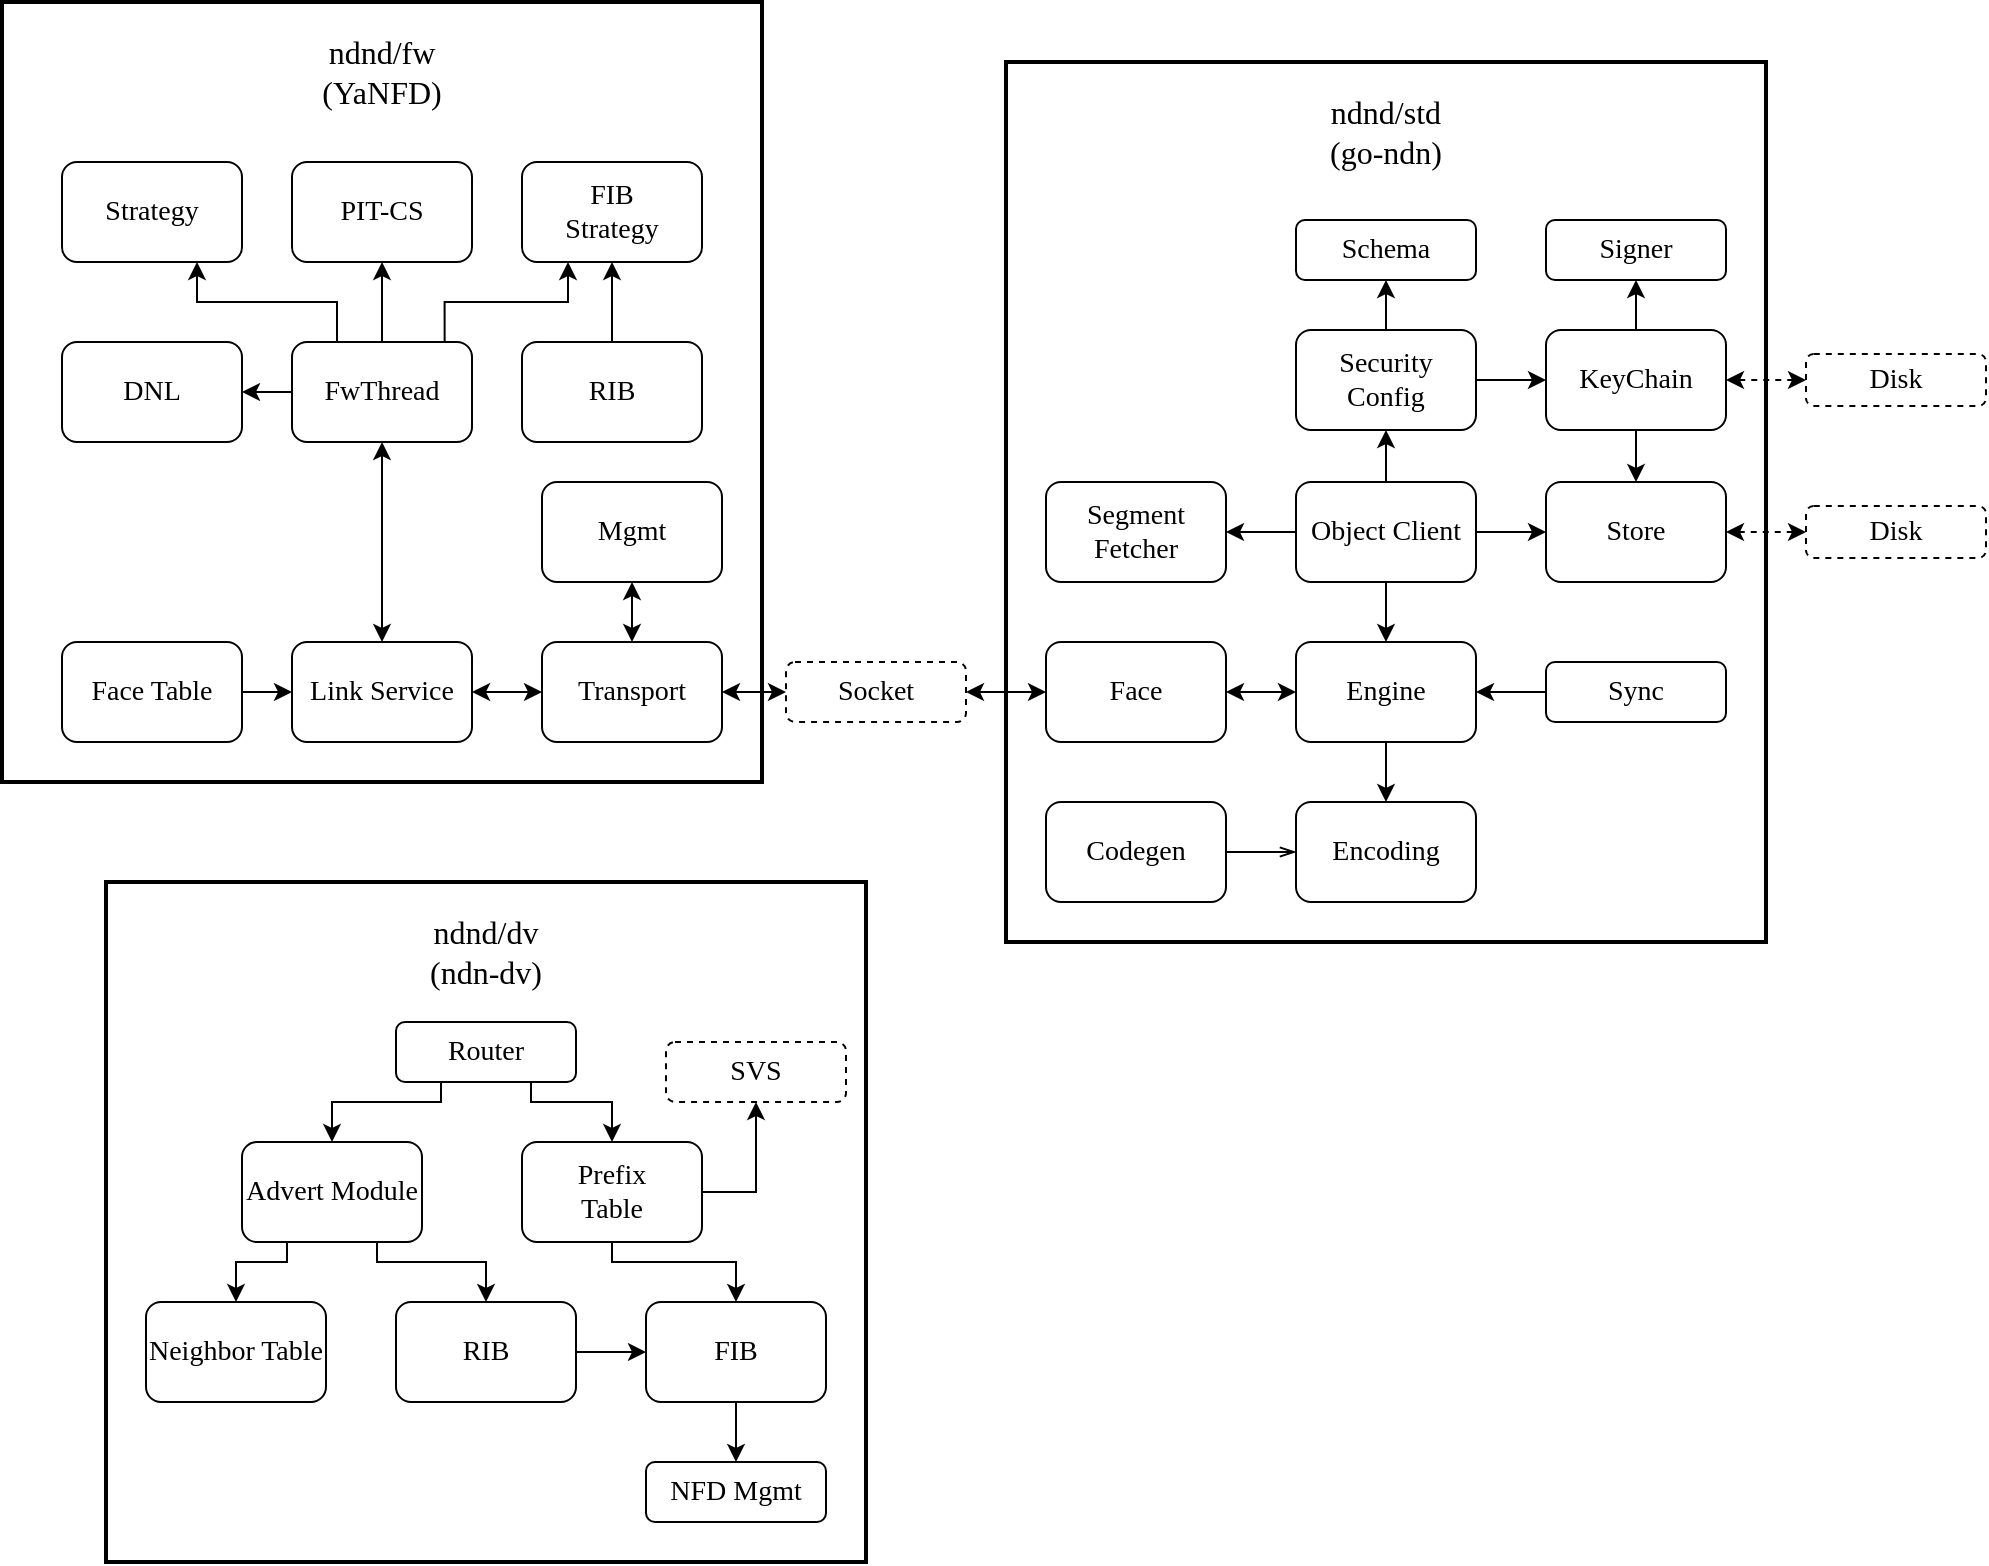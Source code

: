 <mxfile version="24.7.17">
  <diagram name="Page-1" id="TelKyrBzM3PrauyLpPAY">
    <mxGraphModel dx="1909" dy="1013" grid="1" gridSize="10" guides="1" tooltips="1" connect="1" arrows="1" fold="1" page="1" pageScale="1" pageWidth="1200" pageHeight="1600" math="0" shadow="0">
      <root>
        <mxCell id="0" />
        <mxCell id="1" parent="0" />
        <mxCell id="5n5OQ8SywGJV4VV76sb7-5" value="" style="rounded=0;whiteSpace=wrap;html=1;fillColor=none;strokeWidth=2;" vertex="1" parent="1">
          <mxGeometry x="642" y="190" width="380" height="440" as="geometry" />
        </mxCell>
        <mxCell id="5n5OQ8SywGJV4VV76sb7-39" style="edgeStyle=orthogonalEdgeStyle;rounded=0;orthogonalLoop=1;jettySize=auto;html=1;exitX=0;exitY=0.5;exitDx=0;exitDy=0;entryX=1;entryY=0.5;entryDx=0;entryDy=0;startArrow=classic;startFill=1;" edge="1" parent="1" source="5n5OQ8SywGJV4VV76sb7-2" target="5n5OQ8SywGJV4VV76sb7-9">
          <mxGeometry relative="1" as="geometry" />
        </mxCell>
        <mxCell id="5n5OQ8SywGJV4VV76sb7-63" style="edgeStyle=orthogonalEdgeStyle;rounded=0;orthogonalLoop=1;jettySize=auto;html=1;exitX=0.5;exitY=1;exitDx=0;exitDy=0;entryX=0.5;entryY=0;entryDx=0;entryDy=0;" edge="1" parent="1" source="5n5OQ8SywGJV4VV76sb7-2" target="5n5OQ8SywGJV4VV76sb7-62">
          <mxGeometry relative="1" as="geometry" />
        </mxCell>
        <mxCell id="5n5OQ8SywGJV4VV76sb7-2" value="&lt;font style=&quot;font-size: 14px;&quot; face=&quot;Comic Sans MS&quot;&gt;Engine&lt;/font&gt;" style="rounded=1;whiteSpace=wrap;html=1;" vertex="1" parent="1">
          <mxGeometry x="787" y="480" width="90" height="50" as="geometry" />
        </mxCell>
        <mxCell id="5n5OQ8SywGJV4VV76sb7-6" value="" style="rounded=0;whiteSpace=wrap;html=1;fillColor=none;strokeWidth=2;" vertex="1" parent="1">
          <mxGeometry x="140" y="160" width="380" height="390" as="geometry" />
        </mxCell>
        <mxCell id="5n5OQ8SywGJV4VV76sb7-7" value="&lt;font face=&quot;Comic Sans MS&quot; style=&quot;font-size: 16px;&quot;&gt;ndnd/fw&lt;/font&gt;&lt;div style=&quot;font-size: 16px;&quot;&gt;&lt;font face=&quot;Comic Sans MS&quot; style=&quot;font-size: 16px;&quot;&gt;(YaNFD)&lt;/font&gt;&lt;/div&gt;" style="text;html=1;align=center;verticalAlign=middle;whiteSpace=wrap;rounded=0;" vertex="1" parent="1">
          <mxGeometry x="300" y="180" width="60" height="30" as="geometry" />
        </mxCell>
        <mxCell id="5n5OQ8SywGJV4VV76sb7-8" value="&lt;font face=&quot;Comic Sans MS&quot;&gt;&lt;span style=&quot;font-size: 16px;&quot;&gt;ndnd/std&lt;/span&gt;&lt;/font&gt;&lt;div&gt;&lt;font face=&quot;Comic Sans MS&quot;&gt;&lt;span style=&quot;font-size: 16px;&quot;&gt;(go-ndn)&lt;/span&gt;&lt;/font&gt;&lt;/div&gt;" style="text;html=1;align=center;verticalAlign=middle;whiteSpace=wrap;rounded=0;" vertex="1" parent="1">
          <mxGeometry x="772" y="210" width="120" height="30" as="geometry" />
        </mxCell>
        <mxCell id="5n5OQ8SywGJV4VV76sb7-9" value="&lt;font style=&quot;font-size: 14px;&quot; face=&quot;Comic Sans MS&quot;&gt;Face&lt;/font&gt;" style="rounded=1;whiteSpace=wrap;html=1;" vertex="1" parent="1">
          <mxGeometry x="662" y="480" width="90" height="50" as="geometry" />
        </mxCell>
        <mxCell id="5n5OQ8SywGJV4VV76sb7-25" style="edgeStyle=orthogonalEdgeStyle;rounded=0;orthogonalLoop=1;jettySize=auto;html=1;exitX=0.5;exitY=0;exitDx=0;exitDy=0;entryX=0.5;entryY=1;entryDx=0;entryDy=0;startArrow=classic;startFill=1;" edge="1" parent="1" source="5n5OQ8SywGJV4VV76sb7-10" target="5n5OQ8SywGJV4VV76sb7-14">
          <mxGeometry relative="1" as="geometry" />
        </mxCell>
        <mxCell id="5n5OQ8SywGJV4VV76sb7-10" value="&lt;font style=&quot;font-size: 14px;&quot; face=&quot;Comic Sans MS&quot;&gt;Transport&lt;/font&gt;" style="rounded=1;whiteSpace=wrap;html=1;" vertex="1" parent="1">
          <mxGeometry x="410" y="480" width="90" height="50" as="geometry" />
        </mxCell>
        <mxCell id="5n5OQ8SywGJV4VV76sb7-23" style="edgeStyle=orthogonalEdgeStyle;rounded=0;orthogonalLoop=1;jettySize=auto;html=1;exitX=1;exitY=0.5;exitDx=0;exitDy=0;entryX=0;entryY=0.5;entryDx=0;entryDy=0;startArrow=classic;startFill=1;" edge="1" parent="1" source="5n5OQ8SywGJV4VV76sb7-11" target="5n5OQ8SywGJV4VV76sb7-10">
          <mxGeometry relative="1" as="geometry" />
        </mxCell>
        <mxCell id="5n5OQ8SywGJV4VV76sb7-11" value="&lt;font style=&quot;font-size: 14px;&quot; face=&quot;Comic Sans MS&quot;&gt;Link Service&lt;/font&gt;" style="rounded=1;whiteSpace=wrap;html=1;" vertex="1" parent="1">
          <mxGeometry x="285" y="480" width="90" height="50" as="geometry" />
        </mxCell>
        <mxCell id="5n5OQ8SywGJV4VV76sb7-37" style="edgeStyle=orthogonalEdgeStyle;rounded=0;orthogonalLoop=1;jettySize=auto;html=1;exitX=0;exitY=0.5;exitDx=0;exitDy=0;entryX=1;entryY=0.5;entryDx=0;entryDy=0;startArrow=classic;startFill=1;" edge="1" parent="1" source="5n5OQ8SywGJV4VV76sb7-12" target="5n5OQ8SywGJV4VV76sb7-10">
          <mxGeometry relative="1" as="geometry">
            <mxPoint x="530" y="505" as="sourcePoint" />
          </mxGeometry>
        </mxCell>
        <mxCell id="5n5OQ8SywGJV4VV76sb7-38" style="edgeStyle=orthogonalEdgeStyle;rounded=0;orthogonalLoop=1;jettySize=auto;html=1;exitX=1;exitY=0.5;exitDx=0;exitDy=0;entryX=0;entryY=0.5;entryDx=0;entryDy=0;startArrow=classic;startFill=1;" edge="1" parent="1" source="5n5OQ8SywGJV4VV76sb7-12" target="5n5OQ8SywGJV4VV76sb7-9">
          <mxGeometry relative="1" as="geometry" />
        </mxCell>
        <mxCell id="5n5OQ8SywGJV4VV76sb7-12" value="&lt;font style=&quot;font-size: 14px;&quot; face=&quot;Comic Sans MS&quot;&gt;Socket&lt;/font&gt;" style="rounded=1;whiteSpace=wrap;html=1;dashed=1;" vertex="1" parent="1">
          <mxGeometry x="532" y="490" width="90" height="30" as="geometry" />
        </mxCell>
        <mxCell id="5n5OQ8SywGJV4VV76sb7-22" style="edgeStyle=orthogonalEdgeStyle;rounded=0;orthogonalLoop=1;jettySize=auto;html=1;exitX=0.5;exitY=1;exitDx=0;exitDy=0;entryX=0.5;entryY=0;entryDx=0;entryDy=0;startArrow=classic;startFill=1;" edge="1" parent="1" source="5n5OQ8SywGJV4VV76sb7-13" target="5n5OQ8SywGJV4VV76sb7-11">
          <mxGeometry relative="1" as="geometry" />
        </mxCell>
        <mxCell id="5n5OQ8SywGJV4VV76sb7-30" style="edgeStyle=orthogonalEdgeStyle;rounded=0;orthogonalLoop=1;jettySize=auto;html=1;exitX=0.5;exitY=0;exitDx=0;exitDy=0;entryX=0.5;entryY=1;entryDx=0;entryDy=0;" edge="1" parent="1" source="5n5OQ8SywGJV4VV76sb7-13" target="5n5OQ8SywGJV4VV76sb7-15">
          <mxGeometry relative="1" as="geometry" />
        </mxCell>
        <mxCell id="5n5OQ8SywGJV4VV76sb7-32" style="edgeStyle=orthogonalEdgeStyle;rounded=0;orthogonalLoop=1;jettySize=auto;html=1;exitX=0.25;exitY=0;exitDx=0;exitDy=0;entryX=0.75;entryY=1;entryDx=0;entryDy=0;" edge="1" parent="1" source="5n5OQ8SywGJV4VV76sb7-13" target="5n5OQ8SywGJV4VV76sb7-17">
          <mxGeometry relative="1" as="geometry">
            <Array as="points">
              <mxPoint x="308" y="310" />
              <mxPoint x="238" y="310" />
            </Array>
          </mxGeometry>
        </mxCell>
        <mxCell id="5n5OQ8SywGJV4VV76sb7-33" style="edgeStyle=orthogonalEdgeStyle;rounded=0;orthogonalLoop=1;jettySize=auto;html=1;exitX=0;exitY=0.5;exitDx=0;exitDy=0;entryX=1;entryY=0.5;entryDx=0;entryDy=0;" edge="1" parent="1" source="5n5OQ8SywGJV4VV76sb7-13" target="5n5OQ8SywGJV4VV76sb7-19">
          <mxGeometry relative="1" as="geometry" />
        </mxCell>
        <mxCell id="5n5OQ8SywGJV4VV76sb7-13" value="&lt;font style=&quot;font-size: 14px;&quot; face=&quot;Comic Sans MS&quot;&gt;FwThread&lt;/font&gt;" style="rounded=1;whiteSpace=wrap;html=1;" vertex="1" parent="1">
          <mxGeometry x="285" y="330" width="90" height="50" as="geometry" />
        </mxCell>
        <mxCell id="5n5OQ8SywGJV4VV76sb7-14" value="&lt;font style=&quot;font-size: 14px;&quot; face=&quot;Comic Sans MS&quot;&gt;Mgmt&lt;/font&gt;" style="rounded=1;whiteSpace=wrap;html=1;" vertex="1" parent="1">
          <mxGeometry x="410" y="400" width="90" height="50" as="geometry" />
        </mxCell>
        <mxCell id="5n5OQ8SywGJV4VV76sb7-15" value="&lt;font style=&quot;font-size: 14px;&quot; face=&quot;Comic Sans MS&quot;&gt;PIT-CS&lt;/font&gt;" style="rounded=1;whiteSpace=wrap;html=1;" vertex="1" parent="1">
          <mxGeometry x="285" y="240" width="90" height="50" as="geometry" />
        </mxCell>
        <mxCell id="5n5OQ8SywGJV4VV76sb7-16" value="&lt;font style=&quot;font-size: 14px;&quot; face=&quot;Comic Sans MS&quot;&gt;FIB&lt;/font&gt;&lt;div&gt;&lt;font style=&quot;font-size: 14px;&quot; face=&quot;Comic Sans MS&quot;&gt;Strategy&lt;/font&gt;&lt;/div&gt;" style="rounded=1;whiteSpace=wrap;html=1;" vertex="1" parent="1">
          <mxGeometry x="400" y="240" width="90" height="50" as="geometry" />
        </mxCell>
        <mxCell id="5n5OQ8SywGJV4VV76sb7-17" value="&lt;font style=&quot;font-size: 14px;&quot; face=&quot;Comic Sans MS&quot;&gt;Strategy&lt;/font&gt;" style="rounded=1;whiteSpace=wrap;html=1;" vertex="1" parent="1">
          <mxGeometry x="170" y="240" width="90" height="50" as="geometry" />
        </mxCell>
        <mxCell id="5n5OQ8SywGJV4VV76sb7-27" style="edgeStyle=orthogonalEdgeStyle;rounded=0;orthogonalLoop=1;jettySize=auto;html=1;exitX=0.5;exitY=0;exitDx=0;exitDy=0;entryX=0.5;entryY=1;entryDx=0;entryDy=0;" edge="1" parent="1" source="5n5OQ8SywGJV4VV76sb7-18" target="5n5OQ8SywGJV4VV76sb7-16">
          <mxGeometry relative="1" as="geometry" />
        </mxCell>
        <mxCell id="5n5OQ8SywGJV4VV76sb7-18" value="&lt;font style=&quot;font-size: 14px;&quot; face=&quot;Comic Sans MS&quot;&gt;RIB&lt;/font&gt;" style="rounded=1;whiteSpace=wrap;html=1;" vertex="1" parent="1">
          <mxGeometry x="400" y="330" width="90" height="50" as="geometry" />
        </mxCell>
        <mxCell id="5n5OQ8SywGJV4VV76sb7-19" value="&lt;font style=&quot;font-size: 14px;&quot; face=&quot;Comic Sans MS&quot;&gt;DNL&lt;/font&gt;" style="rounded=1;whiteSpace=wrap;html=1;" vertex="1" parent="1">
          <mxGeometry x="170" y="330" width="90" height="50" as="geometry" />
        </mxCell>
        <mxCell id="5n5OQ8SywGJV4VV76sb7-29" style="edgeStyle=orthogonalEdgeStyle;rounded=0;orthogonalLoop=1;jettySize=auto;html=1;exitX=0.848;exitY=-0.001;exitDx=0;exitDy=0;entryX=0.25;entryY=1;entryDx=0;entryDy=0;exitPerimeter=0;" edge="1" parent="1" source="5n5OQ8SywGJV4VV76sb7-13" target="5n5OQ8SywGJV4VV76sb7-16">
          <mxGeometry relative="1" as="geometry">
            <Array as="points">
              <mxPoint x="361" y="310" />
              <mxPoint x="423" y="310" />
              <mxPoint x="423" y="290" />
            </Array>
          </mxGeometry>
        </mxCell>
        <mxCell id="5n5OQ8SywGJV4VV76sb7-41" style="edgeStyle=orthogonalEdgeStyle;rounded=0;orthogonalLoop=1;jettySize=auto;html=1;exitX=1;exitY=0.5;exitDx=0;exitDy=0;entryX=0;entryY=0.5;entryDx=0;entryDy=0;" edge="1" parent="1" source="5n5OQ8SywGJV4VV76sb7-40" target="5n5OQ8SywGJV4VV76sb7-11">
          <mxGeometry relative="1" as="geometry" />
        </mxCell>
        <mxCell id="5n5OQ8SywGJV4VV76sb7-40" value="&lt;font style=&quot;font-size: 14px;&quot; face=&quot;Comic Sans MS&quot;&gt;Face Table&lt;/font&gt;" style="rounded=1;whiteSpace=wrap;html=1;" vertex="1" parent="1">
          <mxGeometry x="170" y="480" width="90" height="50" as="geometry" />
        </mxCell>
        <mxCell id="5n5OQ8SywGJV4VV76sb7-47" style="edgeStyle=orthogonalEdgeStyle;rounded=0;orthogonalLoop=1;jettySize=auto;html=1;exitX=0.5;exitY=1;exitDx=0;exitDy=0;entryX=0.5;entryY=0;entryDx=0;entryDy=0;" edge="1" parent="1" source="5n5OQ8SywGJV4VV76sb7-42" target="5n5OQ8SywGJV4VV76sb7-2">
          <mxGeometry relative="1" as="geometry" />
        </mxCell>
        <mxCell id="5n5OQ8SywGJV4VV76sb7-48" style="edgeStyle=orthogonalEdgeStyle;rounded=0;orthogonalLoop=1;jettySize=auto;html=1;exitX=1;exitY=0.5;exitDx=0;exitDy=0;entryX=0;entryY=0.5;entryDx=0;entryDy=0;" edge="1" parent="1" source="5n5OQ8SywGJV4VV76sb7-42" target="5n5OQ8SywGJV4VV76sb7-44">
          <mxGeometry relative="1" as="geometry" />
        </mxCell>
        <mxCell id="5n5OQ8SywGJV4VV76sb7-49" style="edgeStyle=orthogonalEdgeStyle;rounded=0;orthogonalLoop=1;jettySize=auto;html=1;exitX=0;exitY=0.5;exitDx=0;exitDy=0;entryX=1;entryY=0.5;entryDx=0;entryDy=0;" edge="1" parent="1" source="5n5OQ8SywGJV4VV76sb7-42" target="5n5OQ8SywGJV4VV76sb7-46">
          <mxGeometry relative="1" as="geometry" />
        </mxCell>
        <mxCell id="5n5OQ8SywGJV4VV76sb7-58" style="edgeStyle=orthogonalEdgeStyle;rounded=0;orthogonalLoop=1;jettySize=auto;html=1;exitX=0.5;exitY=0;exitDx=0;exitDy=0;entryX=0.5;entryY=1;entryDx=0;entryDy=0;" edge="1" parent="1" source="5n5OQ8SywGJV4VV76sb7-42" target="5n5OQ8SywGJV4VV76sb7-57">
          <mxGeometry relative="1" as="geometry" />
        </mxCell>
        <mxCell id="5n5OQ8SywGJV4VV76sb7-42" value="&lt;font style=&quot;font-size: 14px;&quot; face=&quot;Comic Sans MS&quot;&gt;Object Client&lt;/font&gt;" style="rounded=1;whiteSpace=wrap;html=1;" vertex="1" parent="1">
          <mxGeometry x="787" y="400" width="90" height="50" as="geometry" />
        </mxCell>
        <mxCell id="5n5OQ8SywGJV4VV76sb7-71" style="edgeStyle=orthogonalEdgeStyle;rounded=0;orthogonalLoop=1;jettySize=auto;html=1;exitX=1;exitY=0.5;exitDx=0;exitDy=0;entryX=0;entryY=0.5;entryDx=0;entryDy=0;startArrow=classic;startFill=1;dashed=1;" edge="1" parent="1" source="5n5OQ8SywGJV4VV76sb7-44" target="5n5OQ8SywGJV4VV76sb7-69">
          <mxGeometry relative="1" as="geometry" />
        </mxCell>
        <mxCell id="5n5OQ8SywGJV4VV76sb7-44" value="&lt;div&gt;&lt;span style=&quot;font-size: 14px; font-family: &amp;quot;Comic Sans MS&amp;quot;; background-color: initial;&quot;&gt;Store&lt;/span&gt;&lt;/div&gt;" style="rounded=1;whiteSpace=wrap;html=1;" vertex="1" parent="1">
          <mxGeometry x="912" y="400" width="90" height="50" as="geometry" />
        </mxCell>
        <mxCell id="5n5OQ8SywGJV4VV76sb7-46" value="&lt;font style=&quot;font-size: 14px;&quot; face=&quot;Comic Sans MS&quot;&gt;Segment Fetcher&lt;/font&gt;" style="rounded=1;whiteSpace=wrap;html=1;" vertex="1" parent="1">
          <mxGeometry x="662" y="400" width="90" height="50" as="geometry" />
        </mxCell>
        <mxCell id="5n5OQ8SywGJV4VV76sb7-51" style="edgeStyle=orthogonalEdgeStyle;rounded=0;orthogonalLoop=1;jettySize=auto;html=1;exitX=0;exitY=0.5;exitDx=0;exitDy=0;entryX=1;entryY=0.5;entryDx=0;entryDy=0;" edge="1" parent="1" source="5n5OQ8SywGJV4VV76sb7-50" target="5n5OQ8SywGJV4VV76sb7-2">
          <mxGeometry relative="1" as="geometry" />
        </mxCell>
        <mxCell id="5n5OQ8SywGJV4VV76sb7-50" value="&lt;font style=&quot;font-size: 14px;&quot; face=&quot;Comic Sans MS&quot;&gt;Sync&lt;/font&gt;" style="rounded=1;whiteSpace=wrap;html=1;" vertex="1" parent="1">
          <mxGeometry x="912" y="490" width="90" height="30" as="geometry" />
        </mxCell>
        <mxCell id="5n5OQ8SywGJV4VV76sb7-53" style="edgeStyle=orthogonalEdgeStyle;rounded=0;orthogonalLoop=1;jettySize=auto;html=1;exitX=0.5;exitY=1;exitDx=0;exitDy=0;entryX=0.5;entryY=0;entryDx=0;entryDy=0;" edge="1" parent="1" source="5n5OQ8SywGJV4VV76sb7-52" target="5n5OQ8SywGJV4VV76sb7-44">
          <mxGeometry relative="1" as="geometry" />
        </mxCell>
        <mxCell id="5n5OQ8SywGJV4VV76sb7-55" style="edgeStyle=orthogonalEdgeStyle;rounded=0;orthogonalLoop=1;jettySize=auto;html=1;exitX=0.5;exitY=0;exitDx=0;exitDy=0;entryX=0.5;entryY=1;entryDx=0;entryDy=0;" edge="1" parent="1" source="5n5OQ8SywGJV4VV76sb7-52" target="5n5OQ8SywGJV4VV76sb7-54">
          <mxGeometry relative="1" as="geometry" />
        </mxCell>
        <mxCell id="5n5OQ8SywGJV4VV76sb7-52" value="&lt;font style=&quot;font-size: 14px;&quot; face=&quot;Comic Sans MS&quot;&gt;KeyChain&lt;/font&gt;" style="rounded=1;whiteSpace=wrap;html=1;" vertex="1" parent="1">
          <mxGeometry x="912" y="324" width="90" height="50" as="geometry" />
        </mxCell>
        <mxCell id="5n5OQ8SywGJV4VV76sb7-54" value="&lt;font style=&quot;font-size: 14px;&quot; face=&quot;Comic Sans MS&quot;&gt;Signer&lt;/font&gt;" style="rounded=1;whiteSpace=wrap;html=1;" vertex="1" parent="1">
          <mxGeometry x="912" y="269" width="90" height="30" as="geometry" />
        </mxCell>
        <mxCell id="5n5OQ8SywGJV4VV76sb7-59" style="edgeStyle=orthogonalEdgeStyle;rounded=0;orthogonalLoop=1;jettySize=auto;html=1;exitX=1;exitY=0.5;exitDx=0;exitDy=0;entryX=0;entryY=0.5;entryDx=0;entryDy=0;" edge="1" parent="1" source="5n5OQ8SywGJV4VV76sb7-57" target="5n5OQ8SywGJV4VV76sb7-52">
          <mxGeometry relative="1" as="geometry" />
        </mxCell>
        <mxCell id="5n5OQ8SywGJV4VV76sb7-61" style="edgeStyle=orthogonalEdgeStyle;rounded=0;orthogonalLoop=1;jettySize=auto;html=1;exitX=0.5;exitY=0;exitDx=0;exitDy=0;entryX=0.5;entryY=1;entryDx=0;entryDy=0;" edge="1" parent="1" source="5n5OQ8SywGJV4VV76sb7-57" target="5n5OQ8SywGJV4VV76sb7-60">
          <mxGeometry relative="1" as="geometry" />
        </mxCell>
        <mxCell id="5n5OQ8SywGJV4VV76sb7-57" value="&lt;font style=&quot;font-size: 14px;&quot; face=&quot;Comic Sans MS&quot;&gt;Security Config&lt;/font&gt;" style="rounded=1;whiteSpace=wrap;html=1;" vertex="1" parent="1">
          <mxGeometry x="787" y="324" width="90" height="50" as="geometry" />
        </mxCell>
        <mxCell id="5n5OQ8SywGJV4VV76sb7-60" value="&lt;font style=&quot;font-size: 14px;&quot; face=&quot;Comic Sans MS&quot;&gt;Schema&lt;/font&gt;" style="rounded=1;whiteSpace=wrap;html=1;" vertex="1" parent="1">
          <mxGeometry x="787" y="269" width="90" height="30" as="geometry" />
        </mxCell>
        <mxCell id="5n5OQ8SywGJV4VV76sb7-62" value="&lt;font style=&quot;font-size: 14px;&quot; face=&quot;Comic Sans MS&quot;&gt;Encoding&lt;/font&gt;" style="rounded=1;whiteSpace=wrap;html=1;" vertex="1" parent="1">
          <mxGeometry x="787" y="560" width="90" height="50" as="geometry" />
        </mxCell>
        <mxCell id="5n5OQ8SywGJV4VV76sb7-93" style="edgeStyle=orthogonalEdgeStyle;rounded=0;orthogonalLoop=1;jettySize=auto;html=1;exitX=1;exitY=0.5;exitDx=0;exitDy=0;entryX=0;entryY=0.5;entryDx=0;entryDy=0;endArrow=openThin;endFill=0;" edge="1" parent="1" source="5n5OQ8SywGJV4VV76sb7-64" target="5n5OQ8SywGJV4VV76sb7-62">
          <mxGeometry relative="1" as="geometry" />
        </mxCell>
        <mxCell id="5n5OQ8SywGJV4VV76sb7-64" value="&lt;font style=&quot;font-size: 14px;&quot; face=&quot;Comic Sans MS&quot;&gt;Codegen&lt;/font&gt;" style="rounded=1;whiteSpace=wrap;html=1;" vertex="1" parent="1">
          <mxGeometry x="662" y="560" width="90" height="50" as="geometry" />
        </mxCell>
        <mxCell id="5n5OQ8SywGJV4VV76sb7-70" style="edgeStyle=orthogonalEdgeStyle;rounded=0;orthogonalLoop=1;jettySize=auto;html=1;exitX=0;exitY=0.5;exitDx=0;exitDy=0;entryX=1;entryY=0.5;entryDx=0;entryDy=0;startArrow=classic;startFill=1;dashed=1;" edge="1" parent="1" source="5n5OQ8SywGJV4VV76sb7-68" target="5n5OQ8SywGJV4VV76sb7-52">
          <mxGeometry relative="1" as="geometry" />
        </mxCell>
        <mxCell id="5n5OQ8SywGJV4VV76sb7-68" value="&lt;font style=&quot;font-size: 14px;&quot; face=&quot;Comic Sans MS&quot;&gt;Disk&lt;/font&gt;" style="rounded=1;whiteSpace=wrap;html=1;dashed=1;" vertex="1" parent="1">
          <mxGeometry x="1042" y="336" width="90" height="26" as="geometry" />
        </mxCell>
        <mxCell id="5n5OQ8SywGJV4VV76sb7-69" value="&lt;font style=&quot;font-size: 14px;&quot; face=&quot;Comic Sans MS&quot;&gt;Disk&lt;/font&gt;" style="rounded=1;whiteSpace=wrap;html=1;dashed=1;" vertex="1" parent="1">
          <mxGeometry x="1042" y="412" width="90" height="26" as="geometry" />
        </mxCell>
        <mxCell id="5n5OQ8SywGJV4VV76sb7-72" value="" style="rounded=0;whiteSpace=wrap;html=1;fillColor=none;strokeWidth=2;" vertex="1" parent="1">
          <mxGeometry x="192" y="600" width="380" height="340" as="geometry" />
        </mxCell>
        <mxCell id="5n5OQ8SywGJV4VV76sb7-73" value="&lt;font face=&quot;Comic Sans MS&quot;&gt;&lt;span style=&quot;font-size: 16px;&quot;&gt;ndnd/dv&lt;/span&gt;&lt;/font&gt;&lt;div&gt;&lt;font face=&quot;Comic Sans MS&quot;&gt;&lt;span style=&quot;font-size: 16px;&quot;&gt;(ndn-dv)&lt;/span&gt;&lt;/font&gt;&lt;/div&gt;" style="text;html=1;align=center;verticalAlign=middle;whiteSpace=wrap;rounded=0;" vertex="1" parent="1">
          <mxGeometry x="322" y="620" width="120" height="30" as="geometry" />
        </mxCell>
        <mxCell id="5n5OQ8SywGJV4VV76sb7-88" style="edgeStyle=orthogonalEdgeStyle;rounded=0;orthogonalLoop=1;jettySize=auto;html=1;exitX=0.25;exitY=1;exitDx=0;exitDy=0;entryX=0.5;entryY=0;entryDx=0;entryDy=0;" edge="1" parent="1" source="5n5OQ8SywGJV4VV76sb7-74" target="5n5OQ8SywGJV4VV76sb7-75">
          <mxGeometry relative="1" as="geometry">
            <Array as="points">
              <mxPoint x="282" y="790" />
              <mxPoint x="257" y="790" />
            </Array>
          </mxGeometry>
        </mxCell>
        <mxCell id="5n5OQ8SywGJV4VV76sb7-89" style="edgeStyle=orthogonalEdgeStyle;rounded=0;orthogonalLoop=1;jettySize=auto;html=1;exitX=0.75;exitY=1;exitDx=0;exitDy=0;entryX=0.5;entryY=0;entryDx=0;entryDy=0;" edge="1" parent="1" source="5n5OQ8SywGJV4VV76sb7-74" target="5n5OQ8SywGJV4VV76sb7-76">
          <mxGeometry relative="1" as="geometry">
            <Array as="points">
              <mxPoint x="328" y="790" />
              <mxPoint x="382" y="790" />
            </Array>
          </mxGeometry>
        </mxCell>
        <mxCell id="5n5OQ8SywGJV4VV76sb7-74" value="&lt;font style=&quot;font-size: 14px;&quot; face=&quot;Comic Sans MS&quot;&gt;Advert Module&lt;/font&gt;" style="rounded=1;whiteSpace=wrap;html=1;" vertex="1" parent="1">
          <mxGeometry x="260" y="730" width="90" height="50" as="geometry" />
        </mxCell>
        <mxCell id="5n5OQ8SywGJV4VV76sb7-75" value="&lt;font style=&quot;font-size: 14px;&quot; face=&quot;Comic Sans MS&quot;&gt;Neighbor Table&lt;/font&gt;" style="rounded=1;whiteSpace=wrap;html=1;" vertex="1" parent="1">
          <mxGeometry x="212" y="810" width="90" height="50" as="geometry" />
        </mxCell>
        <mxCell id="5n5OQ8SywGJV4VV76sb7-87" style="edgeStyle=orthogonalEdgeStyle;rounded=0;orthogonalLoop=1;jettySize=auto;html=1;exitX=1;exitY=0.5;exitDx=0;exitDy=0;entryX=0;entryY=0.5;entryDx=0;entryDy=0;" edge="1" parent="1" source="5n5OQ8SywGJV4VV76sb7-76" target="5n5OQ8SywGJV4VV76sb7-78">
          <mxGeometry relative="1" as="geometry" />
        </mxCell>
        <mxCell id="5n5OQ8SywGJV4VV76sb7-76" value="&lt;font style=&quot;font-size: 14px;&quot; face=&quot;Comic Sans MS&quot;&gt;RIB&lt;/font&gt;" style="rounded=1;whiteSpace=wrap;html=1;" vertex="1" parent="1">
          <mxGeometry x="337" y="810" width="90" height="50" as="geometry" />
        </mxCell>
        <mxCell id="5n5OQ8SywGJV4VV76sb7-85" style="edgeStyle=orthogonalEdgeStyle;rounded=0;orthogonalLoop=1;jettySize=auto;html=1;exitX=1;exitY=0.5;exitDx=0;exitDy=0;entryX=0.5;entryY=1;entryDx=0;entryDy=0;" edge="1" parent="1" source="5n5OQ8SywGJV4VV76sb7-77" target="5n5OQ8SywGJV4VV76sb7-80">
          <mxGeometry relative="1" as="geometry" />
        </mxCell>
        <mxCell id="5n5OQ8SywGJV4VV76sb7-86" style="edgeStyle=orthogonalEdgeStyle;rounded=0;orthogonalLoop=1;jettySize=auto;html=1;exitX=0.5;exitY=1;exitDx=0;exitDy=0;entryX=0.5;entryY=0;entryDx=0;entryDy=0;" edge="1" parent="1" source="5n5OQ8SywGJV4VV76sb7-77" target="5n5OQ8SywGJV4VV76sb7-78">
          <mxGeometry relative="1" as="geometry">
            <Array as="points">
              <mxPoint x="445" y="790" />
              <mxPoint x="507" y="790" />
            </Array>
          </mxGeometry>
        </mxCell>
        <mxCell id="5n5OQ8SywGJV4VV76sb7-77" value="&lt;font style=&quot;font-size: 14px;&quot; face=&quot;Comic Sans MS&quot;&gt;Prefix&lt;/font&gt;&lt;div&gt;&lt;font style=&quot;font-size: 14px;&quot; face=&quot;Comic Sans MS&quot;&gt;Table&lt;/font&gt;&lt;/div&gt;" style="rounded=1;whiteSpace=wrap;html=1;" vertex="1" parent="1">
          <mxGeometry x="400" y="730" width="90" height="50" as="geometry" />
        </mxCell>
        <mxCell id="5n5OQ8SywGJV4VV76sb7-90" style="edgeStyle=orthogonalEdgeStyle;rounded=0;orthogonalLoop=1;jettySize=auto;html=1;exitX=0.5;exitY=1;exitDx=0;exitDy=0;entryX=0.5;entryY=0;entryDx=0;entryDy=0;" edge="1" parent="1" source="5n5OQ8SywGJV4VV76sb7-78" target="5n5OQ8SywGJV4VV76sb7-82">
          <mxGeometry relative="1" as="geometry" />
        </mxCell>
        <mxCell id="5n5OQ8SywGJV4VV76sb7-78" value="&lt;font style=&quot;font-size: 14px;&quot; face=&quot;Comic Sans MS&quot;&gt;FIB&lt;/font&gt;" style="rounded=1;whiteSpace=wrap;html=1;" vertex="1" parent="1">
          <mxGeometry x="462" y="810" width="90" height="50" as="geometry" />
        </mxCell>
        <mxCell id="5n5OQ8SywGJV4VV76sb7-80" value="&lt;font face=&quot;Comic Sans MS&quot;&gt;&lt;span style=&quot;font-size: 14px;&quot;&gt;SVS&lt;/span&gt;&lt;/font&gt;" style="rounded=1;whiteSpace=wrap;html=1;dashed=1;" vertex="1" parent="1">
          <mxGeometry x="472" y="680" width="90" height="30" as="geometry" />
        </mxCell>
        <mxCell id="5n5OQ8SywGJV4VV76sb7-83" style="edgeStyle=orthogonalEdgeStyle;rounded=0;orthogonalLoop=1;jettySize=auto;html=1;exitX=0.25;exitY=1;exitDx=0;exitDy=0;entryX=0.5;entryY=0;entryDx=0;entryDy=0;" edge="1" parent="1" source="5n5OQ8SywGJV4VV76sb7-81" target="5n5OQ8SywGJV4VV76sb7-74">
          <mxGeometry relative="1" as="geometry">
            <Array as="points">
              <mxPoint x="360" y="710" />
              <mxPoint x="305" y="710" />
            </Array>
          </mxGeometry>
        </mxCell>
        <mxCell id="5n5OQ8SywGJV4VV76sb7-84" style="edgeStyle=orthogonalEdgeStyle;rounded=0;orthogonalLoop=1;jettySize=auto;html=1;exitX=0.75;exitY=1;exitDx=0;exitDy=0;entryX=0.5;entryY=0;entryDx=0;entryDy=0;" edge="1" parent="1" source="5n5OQ8SywGJV4VV76sb7-81" target="5n5OQ8SywGJV4VV76sb7-77">
          <mxGeometry relative="1" as="geometry">
            <Array as="points">
              <mxPoint x="404" y="710" />
              <mxPoint x="445" y="710" />
            </Array>
          </mxGeometry>
        </mxCell>
        <mxCell id="5n5OQ8SywGJV4VV76sb7-81" value="&lt;font style=&quot;font-size: 14px;&quot; face=&quot;Comic Sans MS&quot;&gt;Router&lt;/font&gt;" style="rounded=1;whiteSpace=wrap;html=1;" vertex="1" parent="1">
          <mxGeometry x="337" y="670" width="90" height="30" as="geometry" />
        </mxCell>
        <mxCell id="5n5OQ8SywGJV4VV76sb7-82" value="&lt;font face=&quot;Comic Sans MS&quot;&gt;&lt;span style=&quot;font-size: 14px;&quot;&gt;NFD Mgmt&lt;/span&gt;&lt;/font&gt;" style="rounded=1;whiteSpace=wrap;html=1;" vertex="1" parent="1">
          <mxGeometry x="462" y="890" width="90" height="30" as="geometry" />
        </mxCell>
      </root>
    </mxGraphModel>
  </diagram>
</mxfile>

